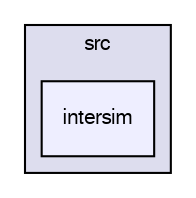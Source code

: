 digraph G {
  bgcolor=transparent;
  compound=true
  node [ fontsize="10", fontname="FreeSans"];
  edge [ labelfontsize="10", labelfontname="FreeSans"];
  subgraph clusterdir_da58ad9beee6988f697f1a76e412a52a {
    graph [ bgcolor="#ddddee", pencolor="black", label="src" fontname="FreeSans", fontsize="10", URL="dir_da58ad9beee6988f697f1a76e412a52a.html"]
  dir_fa6ba10d8e23e1d8c8ce4b633588e39b [shape=box, label="intersim", style="filled", fillcolor="#eeeeff", pencolor="black", URL="dir_fa6ba10d8e23e1d8c8ce4b633588e39b.html"];
  }
}
